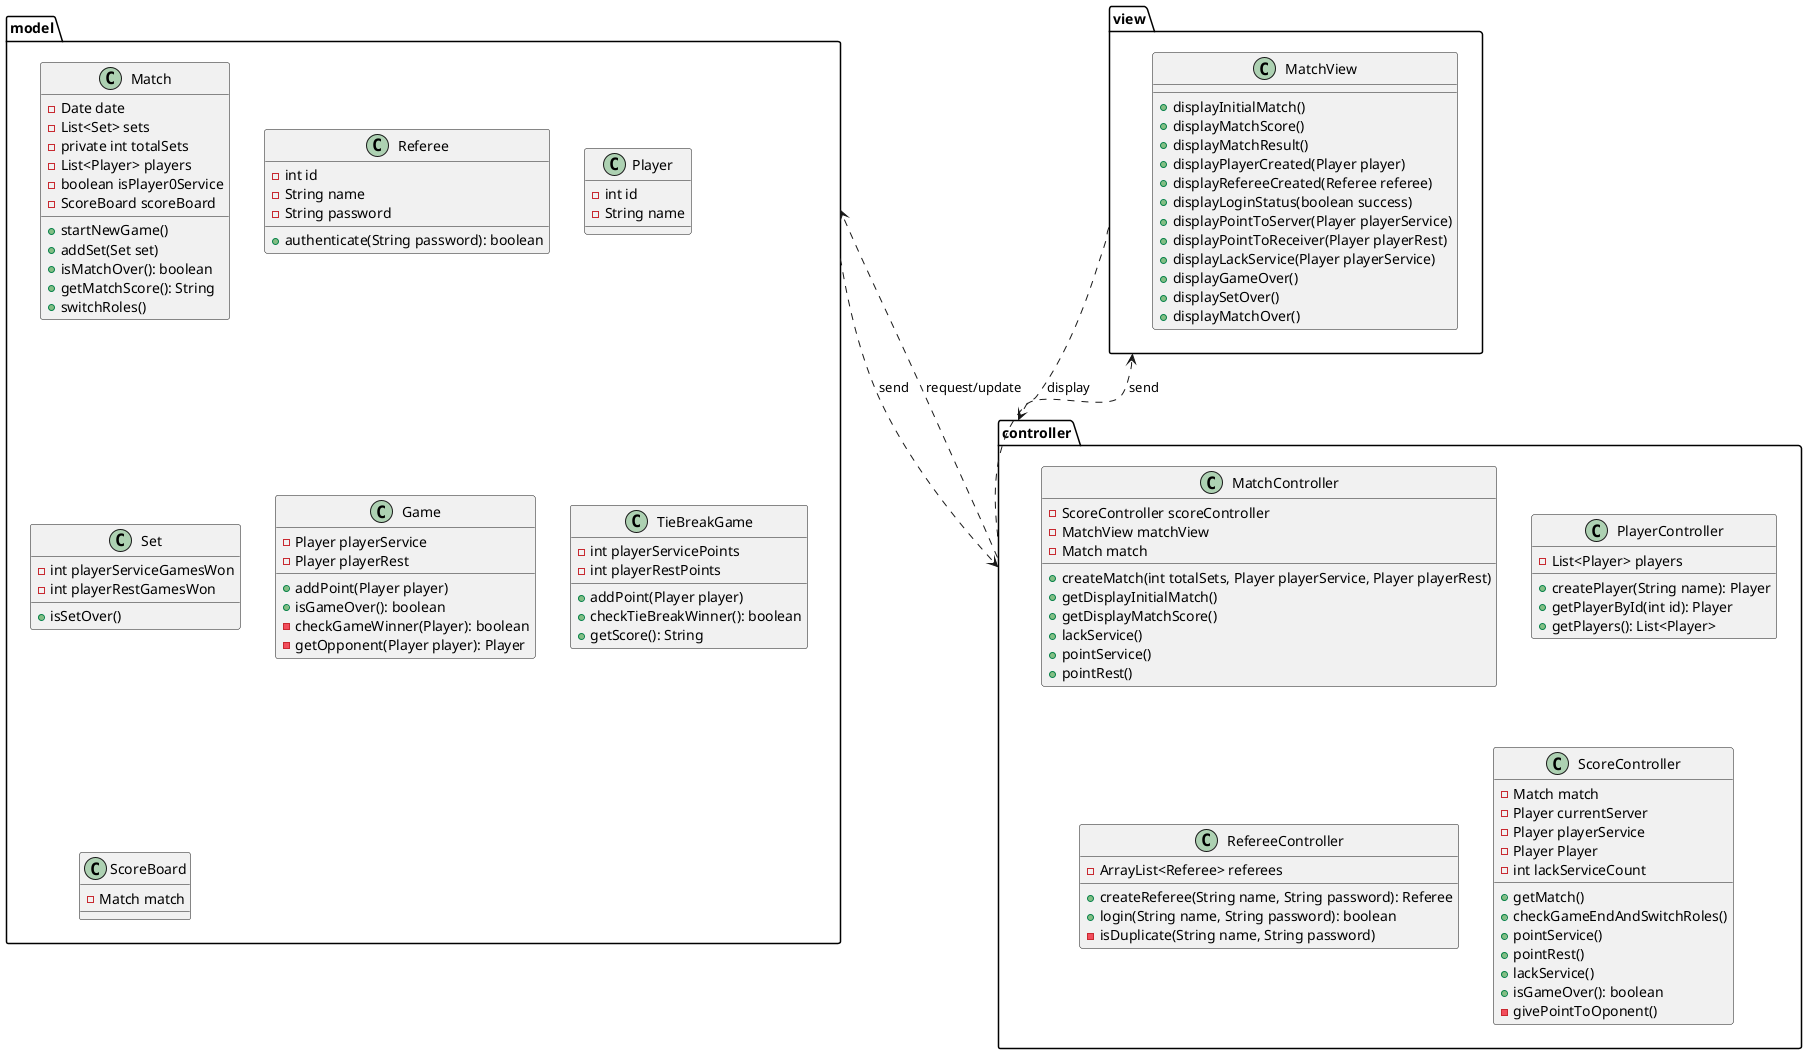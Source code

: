 @startuml
package "model" {

    class Match {
    - Date date
    - List<Set> sets
    - private int totalSets
    - List<Player> players
    - boolean isPlayer0Service
    - ScoreBoard scoreBoard

    + startNewGame()
    + addSet(Set set)
    + isMatchOver(): boolean
    + getMatchScore(): String
    + switchRoles()
    }

    class Referee {
    - int id
    - String name
    - String password

    + authenticate(String password): boolean
    }

    class Player {
    - int id
    - String name
    }

    class Set {
    - int playerServiceGamesWon
    - int playerRestGamesWon

    + isSetOver()
    }

    class Game {
    - Player playerService
    - Player playerRest

    + addPoint(Player player)
    + isGameOver(): boolean
    - checkGameWinner(Player): boolean
    - getOpponent(Player player): Player
    }

    class TieBreakGame {
    - int playerServicePoints
    - int playerRestPoints

    + addPoint(Player player)
    + checkTieBreakWinner(): boolean
    + getScore(): String
    }

    class ScoreBoard {
    - Match match
    }
}

package "view" {
    class MatchView {

    + displayInitialMatch()
    + displayMatchScore()
    + displayMatchResult()
    + displayPlayerCreated(Player player)
    + displayRefereeCreated(Referee referee)
    + displayLoginStatus(boolean success)
    + displayPointToServer(Player playerService)
    + displayPointToReceiver(Player playerRest)
    + displayLackService(Player playerService)
    + displayGameOver()
    + displaySetOver()
    + displayMatchOver()
    }
}

package "controller" {
    class MatchController {
    - ScoreController scoreController
    - MatchView matchView
    - Match match

    + createMatch(int totalSets, Player playerService, Player playerRest)
    + getDisplayInitialMatch()
    + getDisplayMatchScore()
    + lackService()
    + pointService()
    + pointRest()
    }

    class PlayerController {
    - List<Player> players

    + createPlayer(String name): Player
    + getPlayerById(int id): Player
    + getPlayers(): List<Player>
    }

    class RefereeController {
    - ArrayList<Referee> referees

    + createReferee(String name, String password): Referee
    + login(String name, String password): boolean
    - isDuplicate(String name, String password)
    }

    class ScoreController {
    - Match match
    - Player currentServer
    - Player playerService
    - Player Player
    - int lackServiceCount

    + getMatch()
    + checkGameEndAndSwitchRoles()
    + pointService()
    + pointRest()
    + lackService()
    + isGameOver(): boolean
    - givePointToOponent()

    }
}

"controller" ..> "model" : request/update
"controller" ..> "view" : send
"view" ..> "controller" : display
"model" ..> "controller" : send


@enduml